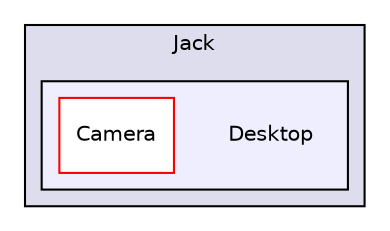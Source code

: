 digraph "C:/Users/Jack/Desktop" {
  compound=true
  node [ fontsize="10", fontname="Helvetica"];
  edge [ labelfontsize="10", labelfontname="Helvetica"];
  subgraph clusterdir_a710502039e007b8e032f43303567648 {
    graph [ bgcolor="#ddddee", pencolor="black", label="Jack" fontname="Helvetica", fontsize="10", URL="dir_a710502039e007b8e032f43303567648.html"]
  subgraph clusterdir_ffd46d3a236f97356cf4cfa261a3dc86 {
    graph [ bgcolor="#eeeeff", pencolor="black", label="" URL="dir_ffd46d3a236f97356cf4cfa261a3dc86.html"];
    dir_ffd46d3a236f97356cf4cfa261a3dc86 [shape=plaintext label="Desktop"];
    dir_e80f0a26d991d83a69c9ccae88dcc8e8 [shape=box label="Camera" color="red" fillcolor="white" style="filled" URL="dir_e80f0a26d991d83a69c9ccae88dcc8e8.html"];
  }
  }
}
